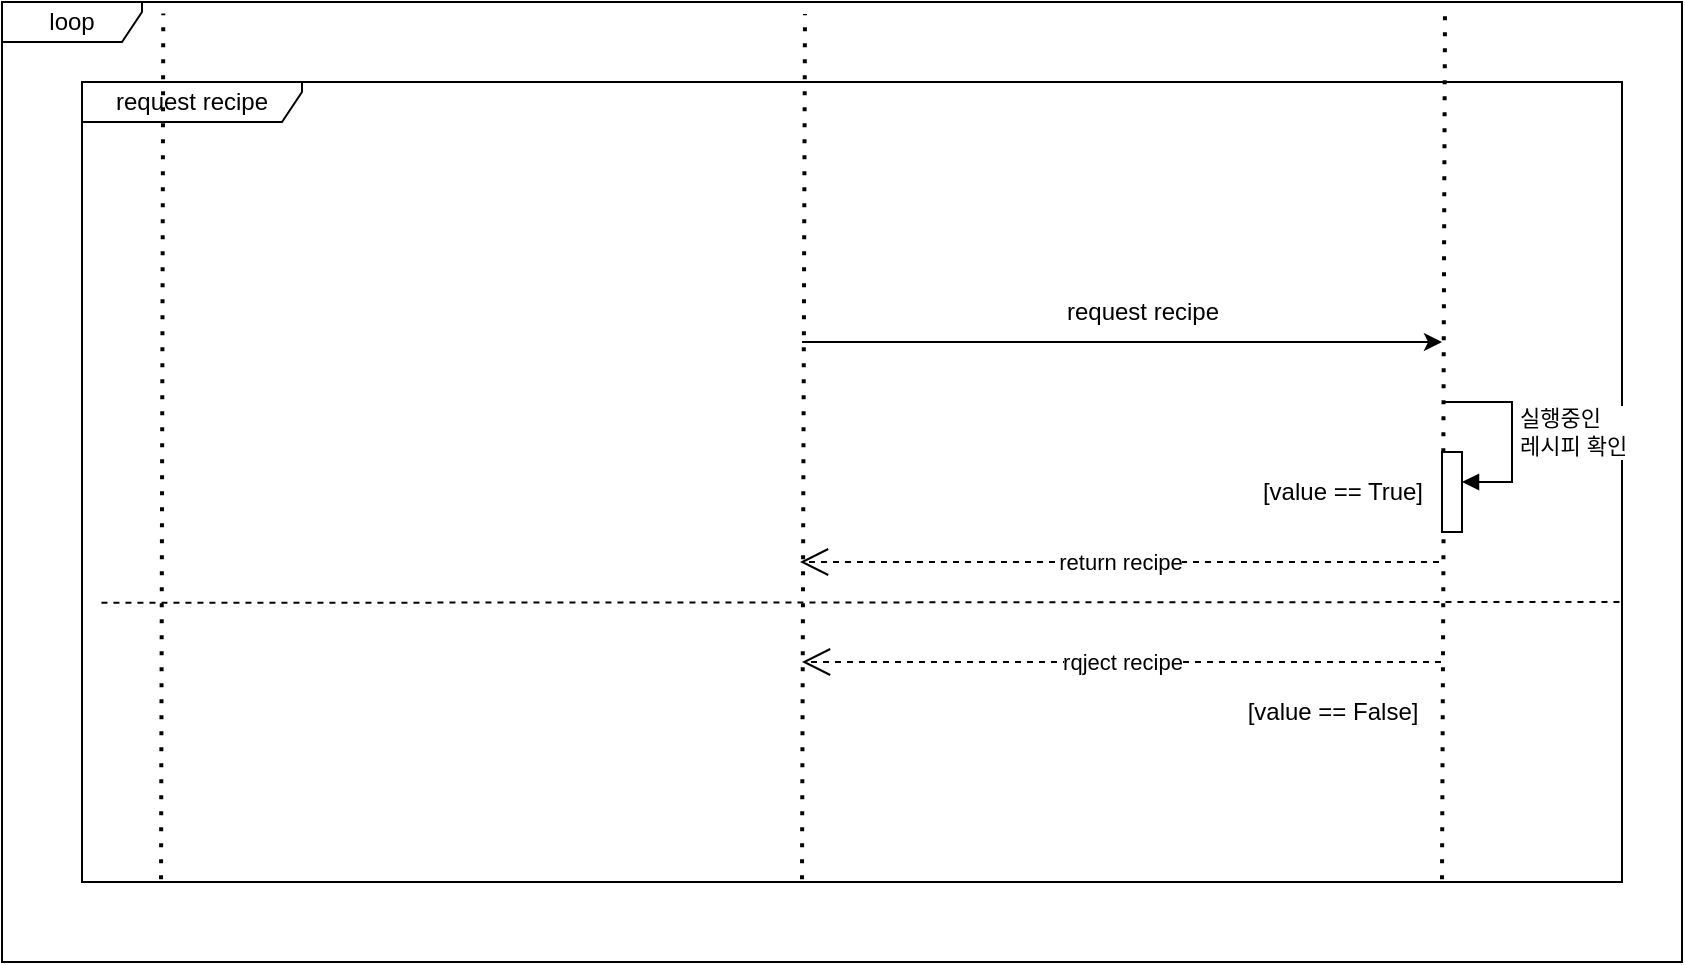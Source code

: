 <mxfile version="22.1.5" type="github">
  <diagram name="페이지-1" id="9jE9BsmCvOT8HA4ghK3p">
    <mxGraphModel dx="830" dy="548" grid="1" gridSize="10" guides="1" tooltips="1" connect="1" arrows="1" fold="1" page="1" pageScale="1" pageWidth="827" pageHeight="1169" math="0" shadow="0">
      <root>
        <mxCell id="0" />
        <mxCell id="1" parent="0" />
        <mxCell id="XJMWt93YdSyoXjv1WJ4x-4" value="request recipe" style="shape=umlFrame;whiteSpace=wrap;html=1;pointerEvents=0;width=110;height=20;" vertex="1" parent="1">
          <mxGeometry x="40" y="40" width="770" height="400" as="geometry" />
        </mxCell>
        <mxCell id="XJMWt93YdSyoXjv1WJ4x-5" value="" style="endArrow=none;dashed=1;html=1;dashPattern=1 3;strokeWidth=2;rounded=0;exitX=0.052;exitY=1.004;exitDx=0;exitDy=0;exitPerimeter=0;entryX=0.096;entryY=0.012;entryDx=0;entryDy=0;entryPerimeter=0;" edge="1" parent="1" target="XJMWt93YdSyoXjv1WJ4x-15">
          <mxGeometry width="50" height="50" relative="1" as="geometry">
            <mxPoint x="79.52" y="438.6" as="sourcePoint" />
            <mxPoint x="80" y="160" as="targetPoint" />
          </mxGeometry>
        </mxCell>
        <mxCell id="XJMWt93YdSyoXjv1WJ4x-7" value="" style="endArrow=classic;html=1;rounded=0;" edge="1" parent="1">
          <mxGeometry width="50" height="50" relative="1" as="geometry">
            <mxPoint x="400" y="170" as="sourcePoint" />
            <mxPoint x="720" y="170" as="targetPoint" />
          </mxGeometry>
        </mxCell>
        <mxCell id="XJMWt93YdSyoXjv1WJ4x-8" value="request recipe" style="text;html=1;align=center;verticalAlign=middle;resizable=0;points=[];autosize=1;strokeColor=none;fillColor=none;" vertex="1" parent="1">
          <mxGeometry x="520" y="140" width="100" height="30" as="geometry" />
        </mxCell>
        <mxCell id="XJMWt93YdSyoXjv1WJ4x-15" value="loop" style="shape=umlFrame;whiteSpace=wrap;html=1;pointerEvents=0;width=70;height=20;" vertex="1" parent="1">
          <mxGeometry width="840" height="480" as="geometry" />
        </mxCell>
        <mxCell id="XJMWt93YdSyoXjv1WJ4x-28" value="" style="endArrow=none;dashed=1;html=1;rounded=0;exitX=-0.003;exitY=0.601;exitDx=0;exitDy=0;exitPerimeter=0;" edge="1" parent="1">
          <mxGeometry width="50" height="50" relative="1" as="geometry">
            <mxPoint x="49.72" y="300.4" as="sourcePoint" />
            <mxPoint x="810" y="300" as="targetPoint" />
          </mxGeometry>
        </mxCell>
        <mxCell id="XJMWt93YdSyoXjv1WJ4x-29" value="[value == True]" style="text;html=1;align=center;verticalAlign=middle;resizable=0;points=[];autosize=1;strokeColor=none;fillColor=none;" vertex="1" parent="1">
          <mxGeometry x="620" y="230" width="100" height="30" as="geometry" />
        </mxCell>
        <mxCell id="XJMWt93YdSyoXjv1WJ4x-30" value="[value == False]" style="text;html=1;align=center;verticalAlign=middle;resizable=0;points=[];autosize=1;strokeColor=none;fillColor=none;" vertex="1" parent="1">
          <mxGeometry x="610" y="340" width="110" height="30" as="geometry" />
        </mxCell>
        <mxCell id="XJMWt93YdSyoXjv1WJ4x-31" value="return recipe" style="endArrow=open;endSize=12;dashed=1;html=1;rounded=0;" edge="1" parent="1">
          <mxGeometry width="160" relative="1" as="geometry">
            <mxPoint x="718.5" y="280" as="sourcePoint" />
            <mxPoint x="399" y="280" as="targetPoint" />
          </mxGeometry>
        </mxCell>
        <mxCell id="XJMWt93YdSyoXjv1WJ4x-32" value="rqject recipe" style="endArrow=open;endSize=12;dashed=1;html=1;rounded=0;" edge="1" parent="1">
          <mxGeometry width="160" relative="1" as="geometry">
            <mxPoint x="719.5" y="330" as="sourcePoint" />
            <mxPoint x="400" y="330" as="targetPoint" />
          </mxGeometry>
        </mxCell>
        <mxCell id="XJMWt93YdSyoXjv1WJ4x-35" value="" style="endArrow=none;dashed=1;html=1;dashPattern=1 3;strokeWidth=2;rounded=0;exitX=0.052;exitY=1.004;exitDx=0;exitDy=0;exitPerimeter=0;entryX=0.096;entryY=0.012;entryDx=0;entryDy=0;entryPerimeter=0;" edge="1" parent="1">
          <mxGeometry width="50" height="50" relative="1" as="geometry">
            <mxPoint x="400.0" y="438.6" as="sourcePoint" />
            <mxPoint x="401.48" y="6" as="targetPoint" />
          </mxGeometry>
        </mxCell>
        <mxCell id="XJMWt93YdSyoXjv1WJ4x-36" value="" style="endArrow=none;dashed=1;html=1;dashPattern=1 3;strokeWidth=2;rounded=0;exitX=0.052;exitY=1.004;exitDx=0;exitDy=0;exitPerimeter=0;entryX=0.096;entryY=0.012;entryDx=0;entryDy=0;entryPerimeter=0;" edge="1" parent="1" source="XJMWt93YdSyoXjv1WJ4x-37">
          <mxGeometry width="50" height="50" relative="1" as="geometry">
            <mxPoint x="720.0" y="438.6" as="sourcePoint" />
            <mxPoint x="721.48" y="6" as="targetPoint" />
          </mxGeometry>
        </mxCell>
        <mxCell id="XJMWt93YdSyoXjv1WJ4x-38" value="실행중인&lt;br&gt;레시피 확인" style="html=1;align=left;spacingLeft=2;endArrow=block;rounded=0;edgeStyle=orthogonalEdgeStyle;curved=0;rounded=0;" edge="1" target="XJMWt93YdSyoXjv1WJ4x-37" parent="1">
          <mxGeometry relative="1" as="geometry">
            <mxPoint x="720" y="200" as="sourcePoint" />
            <Array as="points">
              <mxPoint x="755" y="200" />
              <mxPoint x="755" y="240" />
            </Array>
          </mxGeometry>
        </mxCell>
        <mxCell id="XJMWt93YdSyoXjv1WJ4x-41" value="" style="endArrow=none;dashed=1;html=1;dashPattern=1 3;strokeWidth=2;rounded=0;exitX=0.052;exitY=1.004;exitDx=0;exitDy=0;exitPerimeter=0;entryX=0.096;entryY=0.012;entryDx=0;entryDy=0;entryPerimeter=0;" edge="1" parent="1" target="XJMWt93YdSyoXjv1WJ4x-37">
          <mxGeometry width="50" height="50" relative="1" as="geometry">
            <mxPoint x="720.0" y="438.6" as="sourcePoint" />
            <mxPoint x="721.48" y="6" as="targetPoint" />
          </mxGeometry>
        </mxCell>
        <mxCell id="XJMWt93YdSyoXjv1WJ4x-37" value="" style="html=1;points=[[0,0,0,0,5],[0,1,0,0,-5],[1,0,0,0,5],[1,1,0,0,-5]];perimeter=orthogonalPerimeter;outlineConnect=0;targetShapes=umlLifeline;portConstraint=eastwest;newEdgeStyle={&quot;curved&quot;:0,&quot;rounded&quot;:0};" vertex="1" parent="1">
          <mxGeometry x="720" y="225" width="10" height="40" as="geometry" />
        </mxCell>
      </root>
    </mxGraphModel>
  </diagram>
</mxfile>
